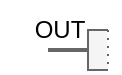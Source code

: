 <mxfile version="20.5.0"><diagram id="v6OnikquIMu6x5J2UXAd" name="Seite-1"><mxGraphModel dx="127" dy="66" grid="1" gridSize="10" guides="1" tooltips="1" connect="1" arrows="1" fold="1" page="1" pageScale="1" pageWidth="827" pageHeight="1169" math="0" shadow="0"><root><mxCell id="0"/><mxCell id="1" parent="0"/><mxCell id="79HqhBa89QjSixzh4sX7-15" value="" style="group;rotation=-180;" vertex="1" connectable="0" parent="1"><mxGeometry x="350" y="350" width="30" height="20" as="geometry"/></mxCell><mxCell id="79HqhBa89QjSixzh4sX7-13" value="" style="rounded=0;whiteSpace=wrap;html=1;fillColor=#f5f5f5;fontColor=#333333;strokeColor=none;rotation=-180;" vertex="1" parent="79HqhBa89QjSixzh4sX7-15"><mxGeometry x="20" width="10" height="20" as="geometry"/></mxCell><mxCell id="79HqhBa89QjSixzh4sX7-5" value="" style="endArrow=none;html=1;rounded=0;fillColor=#f5f5f5;strokeColor=#666666;strokeWidth=2;" edge="1" parent="79HqhBa89QjSixzh4sX7-15"><mxGeometry width="50" height="50" relative="1" as="geometry"><mxPoint y="10" as="sourcePoint"/><mxPoint x="20" y="10" as="targetPoint"/></mxGeometry></mxCell><mxCell id="79HqhBa89QjSixzh4sX7-9" value="" style="endArrow=none;html=1;rounded=0;strokeWidth=1;fillColor=#f5f5f5;strokeColor=#666666;" edge="1" parent="79HqhBa89QjSixzh4sX7-15"><mxGeometry width="50" height="50" relative="1" as="geometry"><mxPoint x="30" as="sourcePoint"/><mxPoint x="30" y="20" as="targetPoint"/><Array as="points"><mxPoint x="20"/><mxPoint x="20" y="20"/></Array></mxGeometry></mxCell><mxCell id="79HqhBa89QjSixzh4sX7-12" value="" style="endArrow=none;dashed=1;html=1;dashPattern=1 3;strokeWidth=1;rounded=0;fillColor=#f5f5f5;strokeColor=#666666;" edge="1" parent="79HqhBa89QjSixzh4sX7-15"><mxGeometry width="50" height="50" relative="1" as="geometry"><mxPoint x="30" as="sourcePoint"/><mxPoint x="30" y="20" as="targetPoint"/></mxGeometry></mxCell><mxCell id="79HqhBa89QjSixzh4sX7-14" value="OUT" style="text;html=1;strokeColor=none;fillColor=none;align=center;verticalAlign=middle;whiteSpace=wrap;rounded=0;" vertex="1" parent="1"><mxGeometry x="326" y="335" width="60" height="30" as="geometry"/></mxCell></root></mxGraphModel></diagram></mxfile>